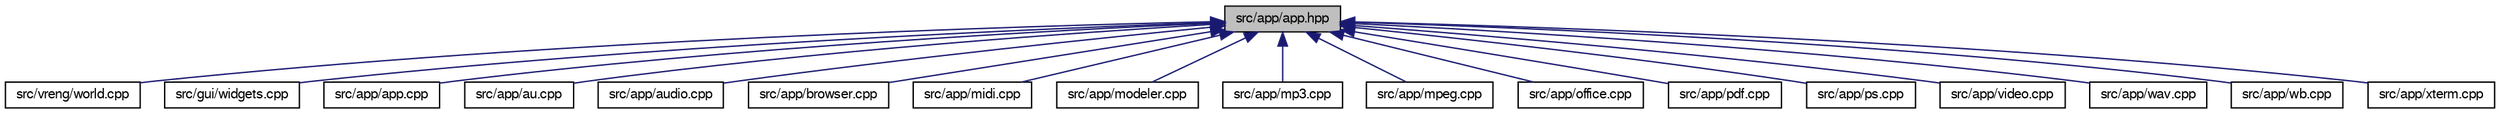 digraph "src/app/app.hpp"
{
 // LATEX_PDF_SIZE
  bgcolor="transparent";
  edge [fontname="FreeSans",fontsize="10",labelfontname="FreeSans",labelfontsize="10"];
  node [fontname="FreeSans",fontsize="10",shape=record];
  Node1 [label="src/app/app.hpp",height=0.2,width=0.4,color="black", fillcolor="grey75", style="filled", fontcolor="black",tooltip=" "];
  Node1 -> Node2 [dir="back",color="midnightblue",fontsize="10",style="solid",fontname="FreeSans"];
  Node2 [label="src/vreng/world.cpp",height=0.2,width=0.4,color="black",URL="$a00146.html",tooltip=" "];
  Node1 -> Node3 [dir="back",color="midnightblue",fontsize="10",style="solid",fontname="FreeSans"];
  Node3 [label="src/gui/widgets.cpp",height=0.2,width=0.4,color="black",URL="$a00260.html",tooltip=" "];
  Node1 -> Node4 [dir="back",color="midnightblue",fontsize="10",style="solid",fontname="FreeSans"];
  Node4 [label="src/app/app.cpp",height=0.2,width=0.4,color="black",URL="$a01223.html",tooltip=" "];
  Node1 -> Node5 [dir="back",color="midnightblue",fontsize="10",style="solid",fontname="FreeSans"];
  Node5 [label="src/app/au.cpp",height=0.2,width=0.4,color="black",URL="$a01229.html",tooltip=" "];
  Node1 -> Node6 [dir="back",color="midnightblue",fontsize="10",style="solid",fontname="FreeSans"];
  Node6 [label="src/app/audio.cpp",height=0.2,width=0.4,color="black",URL="$a01235.html",tooltip=" "];
  Node1 -> Node7 [dir="back",color="midnightblue",fontsize="10",style="solid",fontname="FreeSans"];
  Node7 [label="src/app/browser.cpp",height=0.2,width=0.4,color="black",URL="$a01241.html",tooltip=" "];
  Node1 -> Node8 [dir="back",color="midnightblue",fontsize="10",style="solid",fontname="FreeSans"];
  Node8 [label="src/app/midi.cpp",height=0.2,width=0.4,color="black",URL="$a01247.html",tooltip=" "];
  Node1 -> Node9 [dir="back",color="midnightblue",fontsize="10",style="solid",fontname="FreeSans"];
  Node9 [label="src/app/modeler.cpp",height=0.2,width=0.4,color="black",URL="$a01253.html",tooltip=" "];
  Node1 -> Node10 [dir="back",color="midnightblue",fontsize="10",style="solid",fontname="FreeSans"];
  Node10 [label="src/app/mp3.cpp",height=0.2,width=0.4,color="black",URL="$a01259.html",tooltip=" "];
  Node1 -> Node11 [dir="back",color="midnightblue",fontsize="10",style="solid",fontname="FreeSans"];
  Node11 [label="src/app/mpeg.cpp",height=0.2,width=0.4,color="black",URL="$a01265.html",tooltip=" "];
  Node1 -> Node12 [dir="back",color="midnightblue",fontsize="10",style="solid",fontname="FreeSans"];
  Node12 [label="src/app/office.cpp",height=0.2,width=0.4,color="black",URL="$a01271.html",tooltip=" "];
  Node1 -> Node13 [dir="back",color="midnightblue",fontsize="10",style="solid",fontname="FreeSans"];
  Node13 [label="src/app/pdf.cpp",height=0.2,width=0.4,color="black",URL="$a01277.html",tooltip=" "];
  Node1 -> Node14 [dir="back",color="midnightblue",fontsize="10",style="solid",fontname="FreeSans"];
  Node14 [label="src/app/ps.cpp",height=0.2,width=0.4,color="black",URL="$a01283.html",tooltip=" "];
  Node1 -> Node15 [dir="back",color="midnightblue",fontsize="10",style="solid",fontname="FreeSans"];
  Node15 [label="src/app/video.cpp",height=0.2,width=0.4,color="black",URL="$a01289.html",tooltip=" "];
  Node1 -> Node16 [dir="back",color="midnightblue",fontsize="10",style="solid",fontname="FreeSans"];
  Node16 [label="src/app/wav.cpp",height=0.2,width=0.4,color="black",URL="$a01295.html",tooltip=" "];
  Node1 -> Node17 [dir="back",color="midnightblue",fontsize="10",style="solid",fontname="FreeSans"];
  Node17 [label="src/app/wb.cpp",height=0.2,width=0.4,color="black",URL="$a01301.html",tooltip=" "];
  Node1 -> Node18 [dir="back",color="midnightblue",fontsize="10",style="solid",fontname="FreeSans"];
  Node18 [label="src/app/xterm.cpp",height=0.2,width=0.4,color="black",URL="$a01313.html",tooltip=" "];
}
